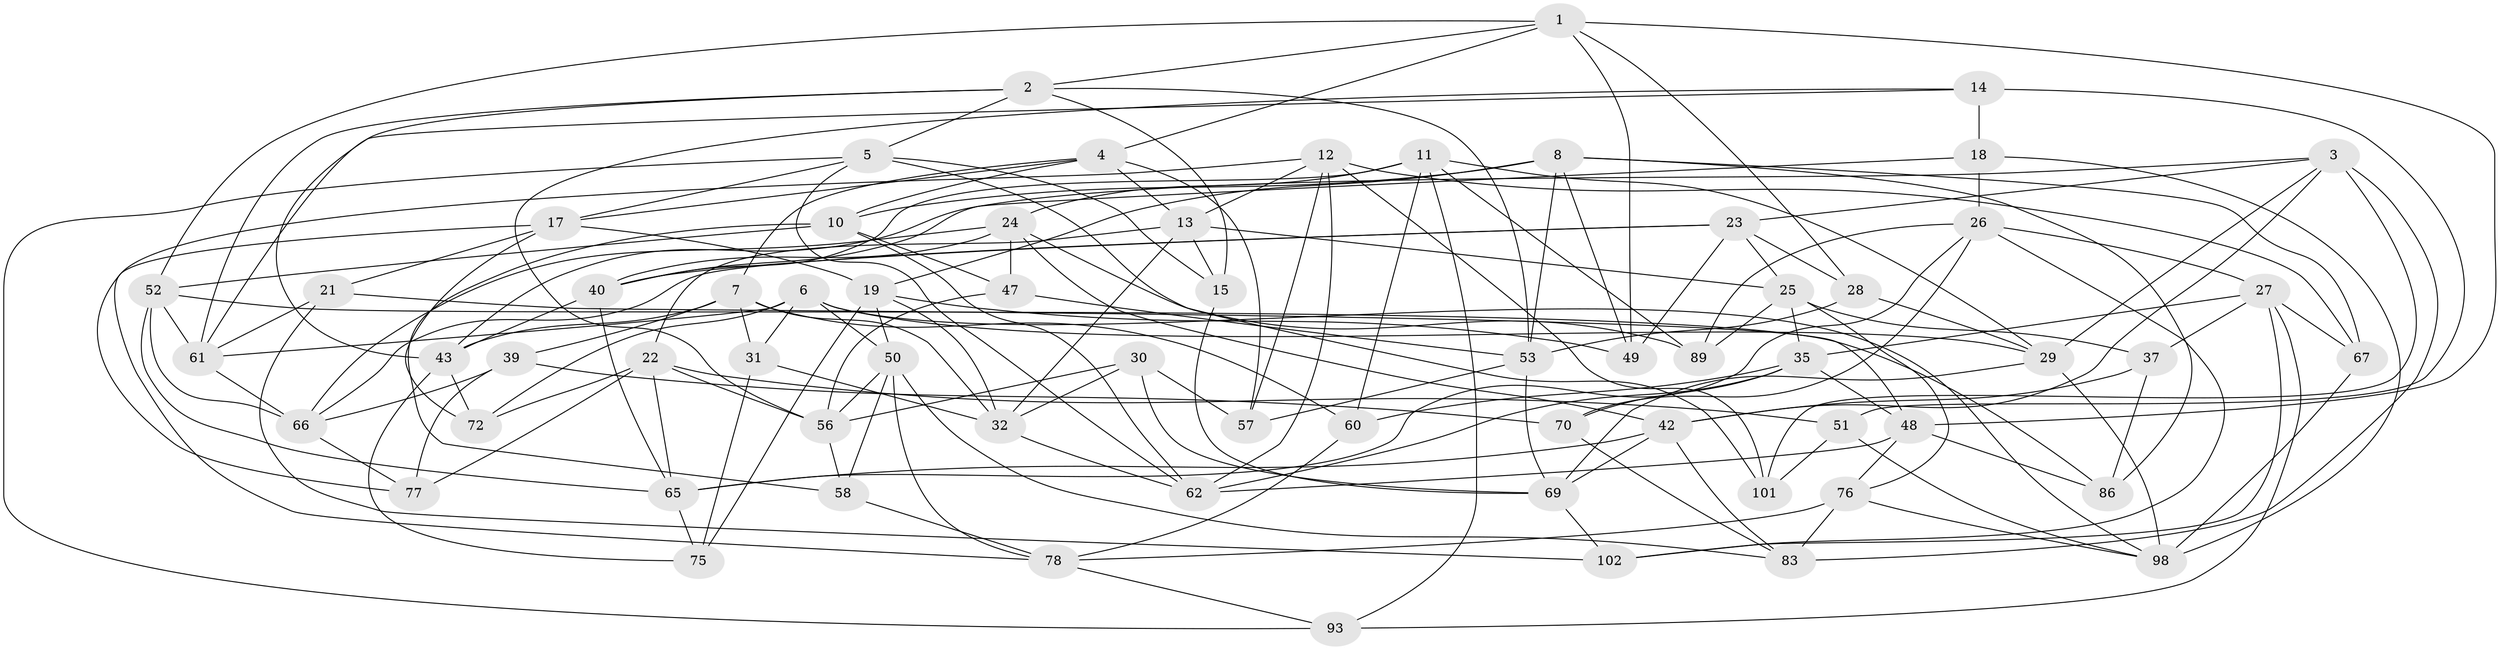 // original degree distribution, {4: 1.0}
// Generated by graph-tools (version 1.1) at 2025/11/02/27/25 16:11:47]
// undirected, 65 vertices, 169 edges
graph export_dot {
graph [start="1"]
  node [color=gray90,style=filled];
  1 [super="+94"];
  2 [super="+71"];
  3 [super="+45"];
  4 [super="+20"];
  5 [super="+16"];
  6 [super="+38"];
  7 [super="+74"];
  8 [super="+9"];
  10 [super="+79"];
  11 [super="+73"];
  12 [super="+64"];
  13 [super="+41"];
  14;
  15;
  17 [super="+34"];
  18;
  19 [super="+63"];
  21;
  22 [super="+95"];
  23 [super="+33"];
  24 [super="+105"];
  25 [super="+36"];
  26 [super="+55"];
  27 [super="+88"];
  28;
  29 [super="+90"];
  30;
  31;
  32 [super="+46"];
  35 [super="+59"];
  37;
  39;
  40 [super="+44"];
  42 [super="+54"];
  43 [super="+82"];
  47;
  48 [super="+80"];
  49;
  50 [super="+91"];
  51;
  52 [super="+103"];
  53 [super="+81"];
  56 [super="+68"];
  57;
  58;
  60;
  61 [super="+96"];
  62 [super="+104"];
  65 [super="+87"];
  66 [super="+85"];
  67;
  69 [super="+84"];
  70;
  72;
  75;
  76 [super="+92"];
  77;
  78 [super="+97"];
  83 [super="+100"];
  86;
  89;
  93;
  98 [super="+99"];
  101;
  102;
  1 -- 28;
  1 -- 4;
  1 -- 2;
  1 -- 48;
  1 -- 52;
  1 -- 49;
  2 -- 61;
  2 -- 5;
  2 -- 53;
  2 -- 15;
  2 -- 43;
  3 -- 83;
  3 -- 42;
  3 -- 101;
  3 -- 23;
  3 -- 29;
  3 -- 43;
  4 -- 57;
  4 -- 17;
  4 -- 13;
  4 -- 7;
  4 -- 10;
  5 -- 101;
  5 -- 17;
  5 -- 93;
  5 -- 15;
  5 -- 62;
  6 -- 61;
  6 -- 98;
  6 -- 72;
  6 -- 31;
  6 -- 50;
  6 -- 29;
  7 -- 39;
  7 -- 43;
  7 -- 32;
  7 -- 60;
  7 -- 31;
  8 -- 86;
  8 -- 19;
  8 -- 49;
  8 -- 10;
  8 -- 67;
  8 -- 53;
  10 -- 58;
  10 -- 47;
  10 -- 62;
  10 -- 52;
  11 -- 60;
  11 -- 29;
  11 -- 40;
  11 -- 24;
  11 -- 89;
  11 -- 93;
  12 -- 57;
  12 -- 77;
  12 -- 13;
  12 -- 67;
  12 -- 101;
  12 -- 62;
  13 -- 25;
  13 -- 32;
  13 -- 22;
  13 -- 15;
  14 -- 61;
  14 -- 18;
  14 -- 56;
  14 -- 51;
  15 -- 69;
  17 -- 21;
  17 -- 72;
  17 -- 78;
  17 -- 19;
  18 -- 40;
  18 -- 98;
  18 -- 26;
  19 -- 32;
  19 -- 75;
  19 -- 49;
  19 -- 50;
  21 -- 48;
  21 -- 102;
  21 -- 61;
  22 -- 51;
  22 -- 72;
  22 -- 65;
  22 -- 77;
  22 -- 56;
  23 -- 66;
  23 -- 49;
  23 -- 40;
  23 -- 25;
  23 -- 28;
  24 -- 47;
  24 -- 40;
  24 -- 89;
  24 -- 42;
  24 -- 66;
  25 -- 89;
  25 -- 76;
  25 -- 37;
  25 -- 35;
  26 -- 70;
  26 -- 89;
  26 -- 65;
  26 -- 102;
  26 -- 27;
  27 -- 93;
  27 -- 35;
  27 -- 102;
  27 -- 67;
  27 -- 37;
  28 -- 29;
  28 -- 53;
  29 -- 69;
  29 -- 98;
  30 -- 56;
  30 -- 57;
  30 -- 69;
  30 -- 32;
  31 -- 75;
  31 -- 32;
  32 -- 62;
  35 -- 70;
  35 -- 48;
  35 -- 60;
  35 -- 62;
  37 -- 86;
  37 -- 42;
  39 -- 77;
  39 -- 66;
  39 -- 70;
  40 -- 65;
  40 -- 43;
  42 -- 69;
  42 -- 65;
  42 -- 83;
  43 -- 75;
  43 -- 72;
  47 -- 56;
  47 -- 53;
  48 -- 76;
  48 -- 86;
  48 -- 62;
  50 -- 58;
  50 -- 78;
  50 -- 56;
  50 -- 83;
  51 -- 101;
  51 -- 98;
  52 -- 86;
  52 -- 65;
  52 -- 61;
  52 -- 66;
  53 -- 69;
  53 -- 57;
  56 -- 58;
  58 -- 78;
  60 -- 78;
  61 -- 66;
  65 -- 75;
  66 -- 77;
  67 -- 98;
  69 -- 102;
  70 -- 83;
  76 -- 83 [weight=2];
  76 -- 78;
  76 -- 98;
  78 -- 93;
}
